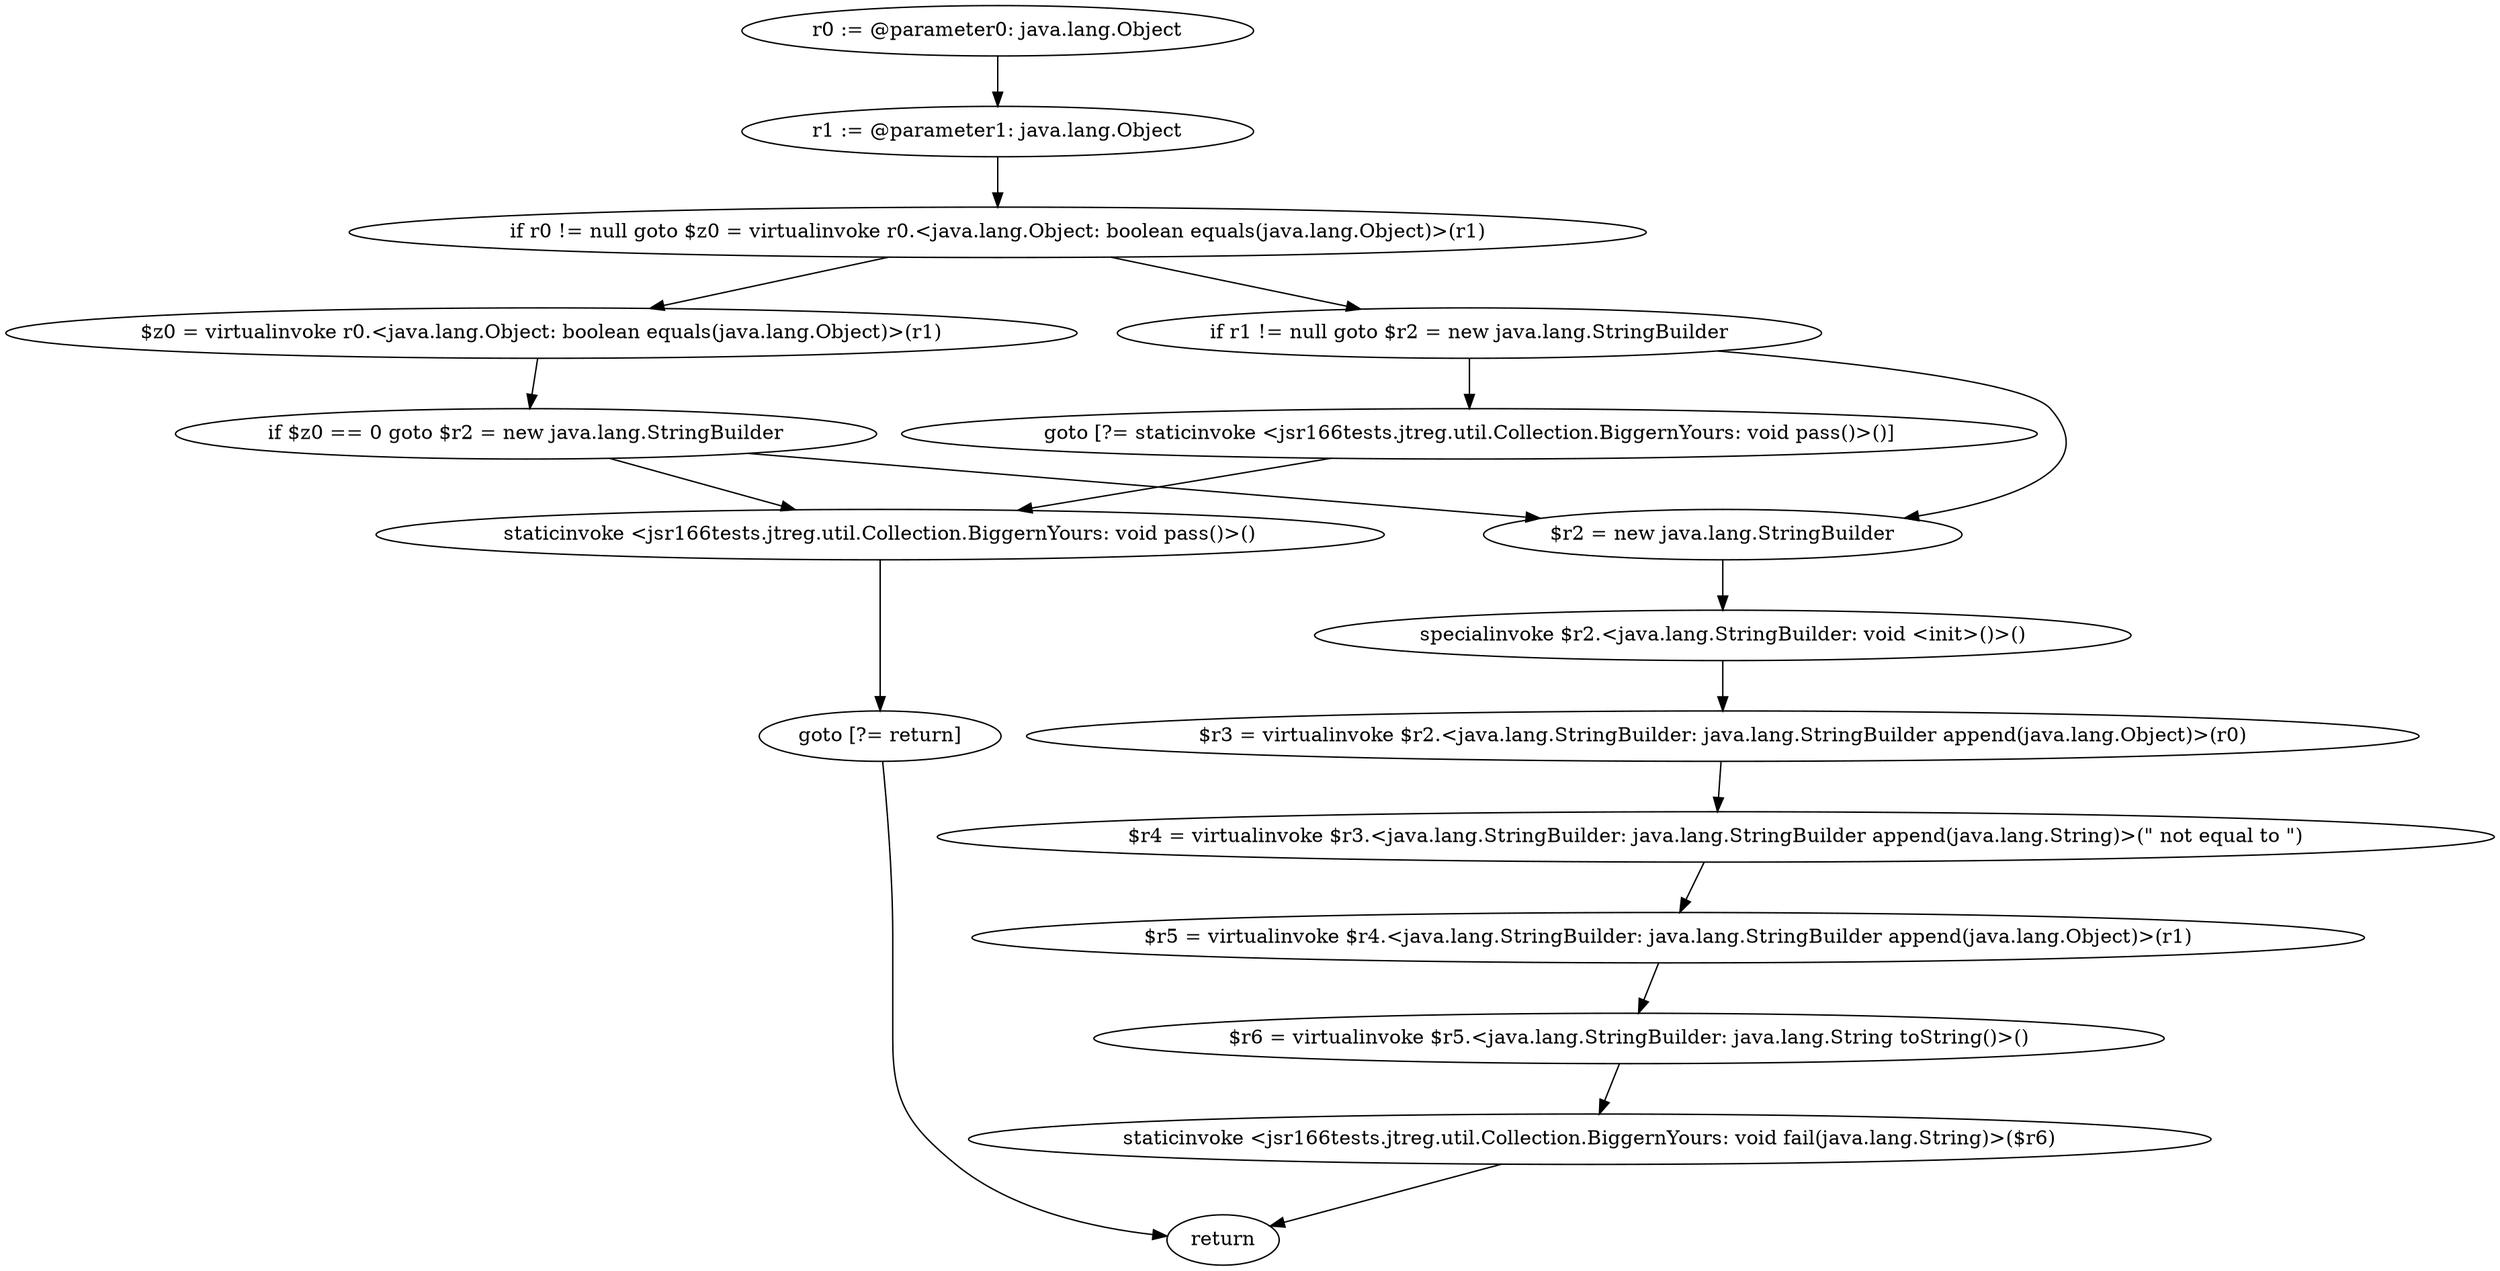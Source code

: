 digraph "unitGraph" {
    "r0 := @parameter0: java.lang.Object"
    "r1 := @parameter1: java.lang.Object"
    "if r0 != null goto $z0 = virtualinvoke r0.<java.lang.Object: boolean equals(java.lang.Object)>(r1)"
    "if r1 != null goto $r2 = new java.lang.StringBuilder"
    "goto [?= staticinvoke <jsr166tests.jtreg.util.Collection.BiggernYours: void pass()>()]"
    "$z0 = virtualinvoke r0.<java.lang.Object: boolean equals(java.lang.Object)>(r1)"
    "if $z0 == 0 goto $r2 = new java.lang.StringBuilder"
    "staticinvoke <jsr166tests.jtreg.util.Collection.BiggernYours: void pass()>()"
    "goto [?= return]"
    "$r2 = new java.lang.StringBuilder"
    "specialinvoke $r2.<java.lang.StringBuilder: void <init>()>()"
    "$r3 = virtualinvoke $r2.<java.lang.StringBuilder: java.lang.StringBuilder append(java.lang.Object)>(r0)"
    "$r4 = virtualinvoke $r3.<java.lang.StringBuilder: java.lang.StringBuilder append(java.lang.String)>(\" not equal to \")"
    "$r5 = virtualinvoke $r4.<java.lang.StringBuilder: java.lang.StringBuilder append(java.lang.Object)>(r1)"
    "$r6 = virtualinvoke $r5.<java.lang.StringBuilder: java.lang.String toString()>()"
    "staticinvoke <jsr166tests.jtreg.util.Collection.BiggernYours: void fail(java.lang.String)>($r6)"
    "return"
    "r0 := @parameter0: java.lang.Object"->"r1 := @parameter1: java.lang.Object";
    "r1 := @parameter1: java.lang.Object"->"if r0 != null goto $z0 = virtualinvoke r0.<java.lang.Object: boolean equals(java.lang.Object)>(r1)";
    "if r0 != null goto $z0 = virtualinvoke r0.<java.lang.Object: boolean equals(java.lang.Object)>(r1)"->"if r1 != null goto $r2 = new java.lang.StringBuilder";
    "if r0 != null goto $z0 = virtualinvoke r0.<java.lang.Object: boolean equals(java.lang.Object)>(r1)"->"$z0 = virtualinvoke r0.<java.lang.Object: boolean equals(java.lang.Object)>(r1)";
    "if r1 != null goto $r2 = new java.lang.StringBuilder"->"goto [?= staticinvoke <jsr166tests.jtreg.util.Collection.BiggernYours: void pass()>()]";
    "if r1 != null goto $r2 = new java.lang.StringBuilder"->"$r2 = new java.lang.StringBuilder";
    "goto [?= staticinvoke <jsr166tests.jtreg.util.Collection.BiggernYours: void pass()>()]"->"staticinvoke <jsr166tests.jtreg.util.Collection.BiggernYours: void pass()>()";
    "$z0 = virtualinvoke r0.<java.lang.Object: boolean equals(java.lang.Object)>(r1)"->"if $z0 == 0 goto $r2 = new java.lang.StringBuilder";
    "if $z0 == 0 goto $r2 = new java.lang.StringBuilder"->"staticinvoke <jsr166tests.jtreg.util.Collection.BiggernYours: void pass()>()";
    "if $z0 == 0 goto $r2 = new java.lang.StringBuilder"->"$r2 = new java.lang.StringBuilder";
    "staticinvoke <jsr166tests.jtreg.util.Collection.BiggernYours: void pass()>()"->"goto [?= return]";
    "goto [?= return]"->"return";
    "$r2 = new java.lang.StringBuilder"->"specialinvoke $r2.<java.lang.StringBuilder: void <init>()>()";
    "specialinvoke $r2.<java.lang.StringBuilder: void <init>()>()"->"$r3 = virtualinvoke $r2.<java.lang.StringBuilder: java.lang.StringBuilder append(java.lang.Object)>(r0)";
    "$r3 = virtualinvoke $r2.<java.lang.StringBuilder: java.lang.StringBuilder append(java.lang.Object)>(r0)"->"$r4 = virtualinvoke $r3.<java.lang.StringBuilder: java.lang.StringBuilder append(java.lang.String)>(\" not equal to \")";
    "$r4 = virtualinvoke $r3.<java.lang.StringBuilder: java.lang.StringBuilder append(java.lang.String)>(\" not equal to \")"->"$r5 = virtualinvoke $r4.<java.lang.StringBuilder: java.lang.StringBuilder append(java.lang.Object)>(r1)";
    "$r5 = virtualinvoke $r4.<java.lang.StringBuilder: java.lang.StringBuilder append(java.lang.Object)>(r1)"->"$r6 = virtualinvoke $r5.<java.lang.StringBuilder: java.lang.String toString()>()";
    "$r6 = virtualinvoke $r5.<java.lang.StringBuilder: java.lang.String toString()>()"->"staticinvoke <jsr166tests.jtreg.util.Collection.BiggernYours: void fail(java.lang.String)>($r6)";
    "staticinvoke <jsr166tests.jtreg.util.Collection.BiggernYours: void fail(java.lang.String)>($r6)"->"return";
}

